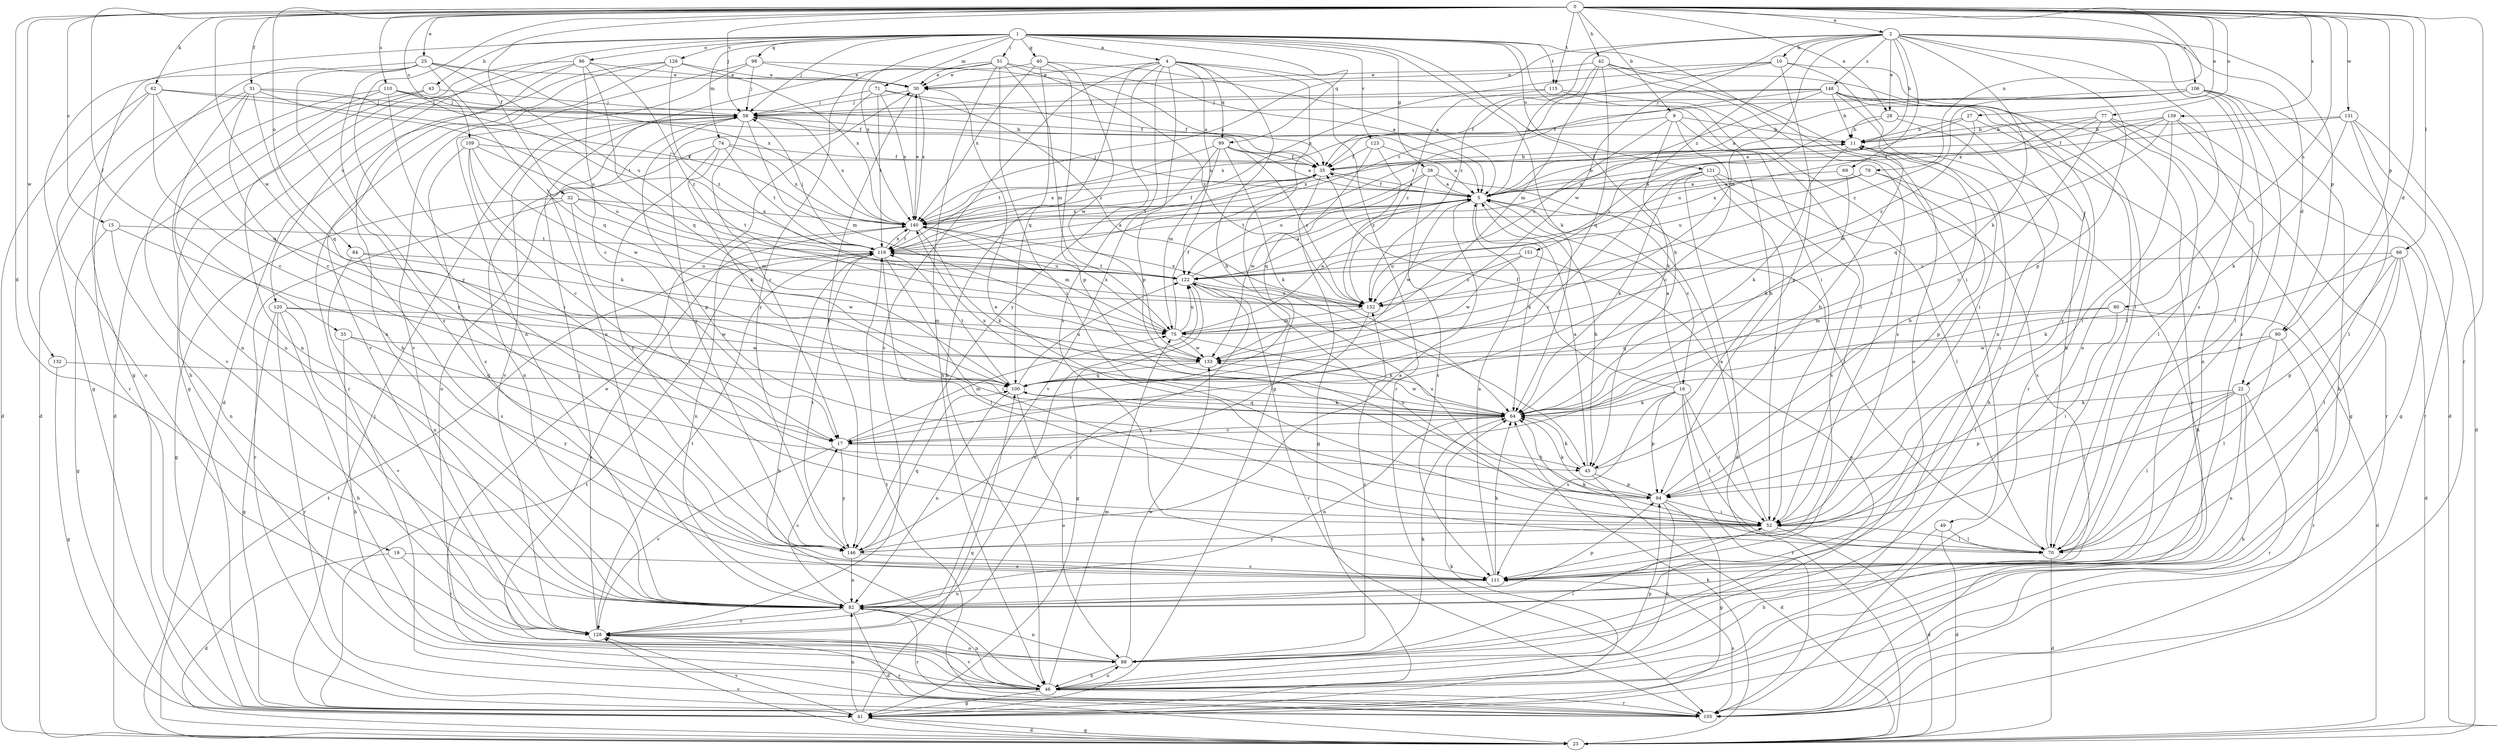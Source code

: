 strict digraph  {
0;
1;
2;
4;
5;
9;
10;
11;
15;
16;
17;
19;
22;
23;
25;
27;
28;
30;
31;
32;
33;
35;
38;
40;
41;
42;
43;
45;
46;
49;
51;
52;
58;
62;
64;
66;
69;
70;
71;
74;
75;
77;
79;
80;
82;
84;
86;
88;
90;
94;
98;
99;
100;
105;
106;
109;
110;
111;
115;
116;
120;
121;
122;
123;
126;
128;
131;
132;
133;
139;
140;
146;
148;
151;
152;
0 -> 2  [label=a];
0 -> 9  [label=b];
0 -> 15  [label=c];
0 -> 19  [label=d];
0 -> 22  [label=d];
0 -> 25  [label=e];
0 -> 27  [label=e];
0 -> 28  [label=e];
0 -> 31  [label=f];
0 -> 32  [label=f];
0 -> 33  [label=f];
0 -> 42  [label=h];
0 -> 58  [label=j];
0 -> 62  [label=k];
0 -> 66  [label=l];
0 -> 77  [label=n];
0 -> 79  [label=n];
0 -> 80  [label=n];
0 -> 84  [label=o];
0 -> 90  [label=p];
0 -> 105  [label=r];
0 -> 106  [label=s];
0 -> 109  [label=s];
0 -> 110  [label=s];
0 -> 115  [label=t];
0 -> 131  [label=w];
0 -> 132  [label=w];
0 -> 133  [label=w];
0 -> 139  [label=x];
0 -> 146  [label=y];
1 -> 4  [label=a];
1 -> 38  [label=g];
1 -> 40  [label=g];
1 -> 41  [label=g];
1 -> 43  [label=h];
1 -> 45  [label=h];
1 -> 49  [label=i];
1 -> 51  [label=i];
1 -> 52  [label=i];
1 -> 58  [label=j];
1 -> 64  [label=k];
1 -> 71  [label=m];
1 -> 74  [label=m];
1 -> 86  [label=o];
1 -> 98  [label=q];
1 -> 99  [label=q];
1 -> 115  [label=t];
1 -> 120  [label=u];
1 -> 121  [label=u];
1 -> 123  [label=v];
1 -> 126  [label=v];
1 -> 140  [label=x];
2 -> 10  [label=b];
2 -> 11  [label=b];
2 -> 22  [label=d];
2 -> 28  [label=e];
2 -> 64  [label=k];
2 -> 69  [label=l];
2 -> 75  [label=m];
2 -> 88  [label=o];
2 -> 90  [label=p];
2 -> 94  [label=p];
2 -> 111  [label=s];
2 -> 133  [label=w];
2 -> 140  [label=x];
2 -> 148  [label=z];
2 -> 151  [label=z];
2 -> 152  [label=z];
4 -> 30  [label=e];
4 -> 41  [label=g];
4 -> 45  [label=h];
4 -> 94  [label=p];
4 -> 99  [label=q];
4 -> 100  [label=q];
4 -> 105  [label=r];
4 -> 111  [label=s];
4 -> 122  [label=u];
4 -> 128  [label=v];
4 -> 146  [label=y];
5 -> 11  [label=b];
5 -> 16  [label=c];
5 -> 35  [label=f];
5 -> 45  [label=h];
5 -> 58  [label=j];
5 -> 64  [label=k];
5 -> 116  [label=t];
5 -> 133  [label=w];
5 -> 140  [label=x];
9 -> 11  [label=b];
9 -> 17  [label=c];
9 -> 45  [label=h];
9 -> 64  [label=k];
9 -> 140  [label=x];
9 -> 152  [label=z];
10 -> 30  [label=e];
10 -> 82  [label=n];
10 -> 94  [label=p];
10 -> 105  [label=r];
10 -> 116  [label=t];
10 -> 140  [label=x];
11 -> 35  [label=f];
11 -> 64  [label=k];
11 -> 140  [label=x];
15 -> 41  [label=g];
15 -> 45  [label=h];
15 -> 82  [label=n];
15 -> 116  [label=t];
16 -> 5  [label=a];
16 -> 35  [label=f];
16 -> 52  [label=i];
16 -> 64  [label=k];
16 -> 70  [label=l];
16 -> 94  [label=p];
16 -> 105  [label=r];
16 -> 111  [label=s];
17 -> 45  [label=h];
17 -> 75  [label=m];
17 -> 128  [label=v];
17 -> 146  [label=y];
19 -> 23  [label=d];
19 -> 111  [label=s];
19 -> 128  [label=v];
22 -> 46  [label=h];
22 -> 52  [label=i];
22 -> 64  [label=k];
22 -> 70  [label=l];
22 -> 82  [label=n];
22 -> 94  [label=p];
22 -> 105  [label=r];
23 -> 41  [label=g];
23 -> 64  [label=k];
23 -> 116  [label=t];
23 -> 128  [label=v];
25 -> 30  [label=e];
25 -> 41  [label=g];
25 -> 100  [label=q];
25 -> 105  [label=r];
25 -> 111  [label=s];
25 -> 122  [label=u];
25 -> 140  [label=x];
25 -> 146  [label=y];
27 -> 5  [label=a];
27 -> 11  [label=b];
27 -> 82  [label=n];
27 -> 152  [label=z];
28 -> 11  [label=b];
28 -> 46  [label=h];
28 -> 111  [label=s];
28 -> 152  [label=z];
30 -> 58  [label=j];
30 -> 140  [label=x];
30 -> 146  [label=y];
31 -> 17  [label=c];
31 -> 23  [label=d];
31 -> 35  [label=f];
31 -> 58  [label=j];
31 -> 82  [label=n];
31 -> 100  [label=q];
31 -> 122  [label=u];
32 -> 41  [label=g];
32 -> 52  [label=i];
32 -> 75  [label=m];
32 -> 105  [label=r];
32 -> 116  [label=t];
32 -> 140  [label=x];
33 -> 46  [label=h];
33 -> 133  [label=w];
33 -> 146  [label=y];
35 -> 5  [label=a];
35 -> 11  [label=b];
35 -> 41  [label=g];
35 -> 116  [label=t];
35 -> 140  [label=x];
38 -> 5  [label=a];
38 -> 70  [label=l];
38 -> 111  [label=s];
38 -> 122  [label=u];
38 -> 133  [label=w];
40 -> 5  [label=a];
40 -> 30  [label=e];
40 -> 46  [label=h];
40 -> 94  [label=p];
40 -> 133  [label=w];
40 -> 140  [label=x];
41 -> 23  [label=d];
41 -> 58  [label=j];
41 -> 64  [label=k];
41 -> 82  [label=n];
41 -> 100  [label=q];
41 -> 116  [label=t];
41 -> 128  [label=v];
42 -> 5  [label=a];
42 -> 30  [label=e];
42 -> 52  [label=i];
42 -> 70  [label=l];
42 -> 75  [label=m];
42 -> 88  [label=o];
42 -> 100  [label=q];
43 -> 23  [label=d];
43 -> 58  [label=j];
43 -> 82  [label=n];
45 -> 5  [label=a];
45 -> 11  [label=b];
45 -> 23  [label=d];
45 -> 64  [label=k];
45 -> 94  [label=p];
46 -> 30  [label=e];
46 -> 41  [label=g];
46 -> 75  [label=m];
46 -> 82  [label=n];
46 -> 88  [label=o];
46 -> 94  [label=p];
46 -> 105  [label=r];
46 -> 128  [label=v];
46 -> 140  [label=x];
49 -> 23  [label=d];
49 -> 46  [label=h];
49 -> 70  [label=l];
51 -> 5  [label=a];
51 -> 30  [label=e];
51 -> 46  [label=h];
51 -> 52  [label=i];
51 -> 75  [label=m];
51 -> 82  [label=n];
51 -> 146  [label=y];
51 -> 152  [label=z];
52 -> 5  [label=a];
52 -> 23  [label=d];
52 -> 30  [label=e];
52 -> 70  [label=l];
52 -> 122  [label=u];
52 -> 146  [label=y];
58 -> 11  [label=b];
58 -> 17  [label=c];
58 -> 75  [label=m];
58 -> 88  [label=o];
58 -> 94  [label=p];
58 -> 128  [label=v];
58 -> 140  [label=x];
62 -> 17  [label=c];
62 -> 23  [label=d];
62 -> 58  [label=j];
62 -> 88  [label=o];
62 -> 100  [label=q];
62 -> 140  [label=x];
64 -> 17  [label=c];
64 -> 82  [label=n];
64 -> 100  [label=q];
64 -> 133  [label=w];
64 -> 140  [label=x];
66 -> 23  [label=d];
66 -> 64  [label=k];
66 -> 70  [label=l];
66 -> 82  [label=n];
66 -> 94  [label=p];
66 -> 122  [label=u];
69 -> 5  [label=a];
69 -> 64  [label=k];
69 -> 111  [label=s];
70 -> 11  [label=b];
70 -> 23  [label=d];
70 -> 64  [label=k];
71 -> 35  [label=f];
71 -> 58  [label=j];
71 -> 116  [label=t];
71 -> 140  [label=x];
71 -> 146  [label=y];
71 -> 152  [label=z];
74 -> 35  [label=f];
74 -> 64  [label=k];
74 -> 82  [label=n];
74 -> 116  [label=t];
74 -> 140  [label=x];
74 -> 146  [label=y];
75 -> 5  [label=a];
75 -> 35  [label=f];
75 -> 64  [label=k];
75 -> 122  [label=u];
75 -> 133  [label=w];
75 -> 140  [label=x];
77 -> 5  [label=a];
77 -> 11  [label=b];
77 -> 17  [label=c];
77 -> 41  [label=g];
77 -> 70  [label=l];
77 -> 105  [label=r];
77 -> 122  [label=u];
79 -> 5  [label=a];
79 -> 46  [label=h];
79 -> 94  [label=p];
79 -> 122  [label=u];
79 -> 140  [label=x];
80 -> 23  [label=d];
80 -> 52  [label=i];
80 -> 75  [label=m];
80 -> 100  [label=q];
82 -> 17  [label=c];
82 -> 23  [label=d];
82 -> 94  [label=p];
82 -> 105  [label=r];
82 -> 128  [label=v];
84 -> 82  [label=n];
84 -> 111  [label=s];
84 -> 122  [label=u];
84 -> 133  [label=w];
86 -> 17  [label=c];
86 -> 30  [label=e];
86 -> 41  [label=g];
86 -> 46  [label=h];
86 -> 82  [label=n];
86 -> 100  [label=q];
86 -> 152  [label=z];
88 -> 46  [label=h];
88 -> 52  [label=i];
88 -> 64  [label=k];
88 -> 82  [label=n];
88 -> 133  [label=w];
88 -> 152  [label=z];
90 -> 52  [label=i];
90 -> 70  [label=l];
90 -> 105  [label=r];
90 -> 133  [label=w];
94 -> 11  [label=b];
94 -> 41  [label=g];
94 -> 46  [label=h];
94 -> 52  [label=i];
94 -> 64  [label=k];
94 -> 122  [label=u];
98 -> 5  [label=a];
98 -> 30  [label=e];
98 -> 58  [label=j];
98 -> 82  [label=n];
98 -> 128  [label=v];
99 -> 5  [label=a];
99 -> 35  [label=f];
99 -> 64  [label=k];
99 -> 75  [label=m];
99 -> 116  [label=t];
99 -> 128  [label=v];
99 -> 152  [label=z];
100 -> 64  [label=k];
100 -> 82  [label=n];
100 -> 88  [label=o];
100 -> 116  [label=t];
100 -> 122  [label=u];
105 -> 111  [label=s];
105 -> 116  [label=t];
106 -> 5  [label=a];
106 -> 23  [label=d];
106 -> 35  [label=f];
106 -> 46  [label=h];
106 -> 58  [label=j];
106 -> 70  [label=l];
106 -> 111  [label=s];
106 -> 152  [label=z];
109 -> 17  [label=c];
109 -> 35  [label=f];
109 -> 64  [label=k];
109 -> 111  [label=s];
109 -> 122  [label=u];
109 -> 133  [label=w];
110 -> 35  [label=f];
110 -> 52  [label=i];
110 -> 58  [label=j];
110 -> 82  [label=n];
110 -> 116  [label=t];
110 -> 128  [label=v];
111 -> 5  [label=a];
111 -> 64  [label=k];
111 -> 82  [label=n];
115 -> 52  [label=i];
115 -> 58  [label=j];
115 -> 111  [label=s];
115 -> 152  [label=z];
116 -> 5  [label=a];
116 -> 46  [label=h];
116 -> 52  [label=i];
116 -> 58  [label=j];
116 -> 70  [label=l];
116 -> 122  [label=u];
116 -> 140  [label=x];
120 -> 41  [label=g];
120 -> 46  [label=h];
120 -> 75  [label=m];
120 -> 105  [label=r];
120 -> 128  [label=v];
120 -> 133  [label=w];
121 -> 5  [label=a];
121 -> 17  [label=c];
121 -> 23  [label=d];
121 -> 52  [label=i];
121 -> 64  [label=k];
121 -> 70  [label=l];
121 -> 111  [label=s];
122 -> 5  [label=a];
122 -> 41  [label=g];
122 -> 105  [label=r];
122 -> 116  [label=t];
122 -> 128  [label=v];
122 -> 152  [label=z];
123 -> 5  [label=a];
123 -> 35  [label=f];
123 -> 100  [label=q];
123 -> 152  [label=z];
126 -> 23  [label=d];
126 -> 30  [label=e];
126 -> 105  [label=r];
126 -> 128  [label=v];
126 -> 140  [label=x];
126 -> 152  [label=z];
128 -> 58  [label=j];
128 -> 88  [label=o];
128 -> 105  [label=r];
128 -> 116  [label=t];
128 -> 122  [label=u];
131 -> 5  [label=a];
131 -> 11  [label=b];
131 -> 23  [label=d];
131 -> 64  [label=k];
131 -> 70  [label=l];
131 -> 105  [label=r];
132 -> 41  [label=g];
132 -> 100  [label=q];
133 -> 100  [label=q];
139 -> 11  [label=b];
139 -> 35  [label=f];
139 -> 41  [label=g];
139 -> 52  [label=i];
139 -> 100  [label=q];
139 -> 111  [label=s];
139 -> 133  [label=w];
140 -> 30  [label=e];
140 -> 35  [label=f];
140 -> 64  [label=k];
140 -> 75  [label=m];
140 -> 82  [label=n];
140 -> 116  [label=t];
146 -> 5  [label=a];
146 -> 82  [label=n];
146 -> 100  [label=q];
146 -> 111  [label=s];
146 -> 116  [label=t];
148 -> 11  [label=b];
148 -> 35  [label=f];
148 -> 52  [label=i];
148 -> 58  [label=j];
148 -> 70  [label=l];
148 -> 105  [label=r];
148 -> 116  [label=t];
148 -> 122  [label=u];
148 -> 146  [label=y];
151 -> 88  [label=o];
151 -> 122  [label=u];
151 -> 133  [label=w];
151 -> 152  [label=z];
152 -> 75  [label=m];
152 -> 140  [label=x];
152 -> 146  [label=y];
}
